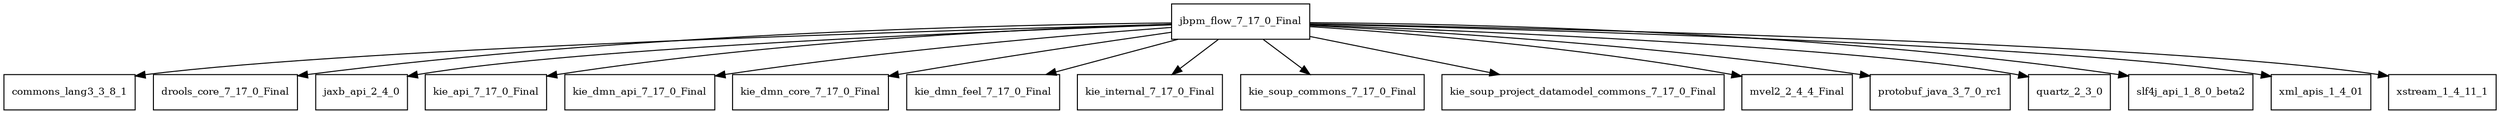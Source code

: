 digraph jbpm_flow_7_17_0_Final_dependencies {
  node [shape = box, fontsize=10.0];
  jbpm_flow_7_17_0_Final -> commons_lang3_3_8_1;
  jbpm_flow_7_17_0_Final -> drools_core_7_17_0_Final;
  jbpm_flow_7_17_0_Final -> jaxb_api_2_4_0;
  jbpm_flow_7_17_0_Final -> kie_api_7_17_0_Final;
  jbpm_flow_7_17_0_Final -> kie_dmn_api_7_17_0_Final;
  jbpm_flow_7_17_0_Final -> kie_dmn_core_7_17_0_Final;
  jbpm_flow_7_17_0_Final -> kie_dmn_feel_7_17_0_Final;
  jbpm_flow_7_17_0_Final -> kie_internal_7_17_0_Final;
  jbpm_flow_7_17_0_Final -> kie_soup_commons_7_17_0_Final;
  jbpm_flow_7_17_0_Final -> kie_soup_project_datamodel_commons_7_17_0_Final;
  jbpm_flow_7_17_0_Final -> mvel2_2_4_4_Final;
  jbpm_flow_7_17_0_Final -> protobuf_java_3_7_0_rc1;
  jbpm_flow_7_17_0_Final -> quartz_2_3_0;
  jbpm_flow_7_17_0_Final -> slf4j_api_1_8_0_beta2;
  jbpm_flow_7_17_0_Final -> xml_apis_1_4_01;
  jbpm_flow_7_17_0_Final -> xstream_1_4_11_1;
}
